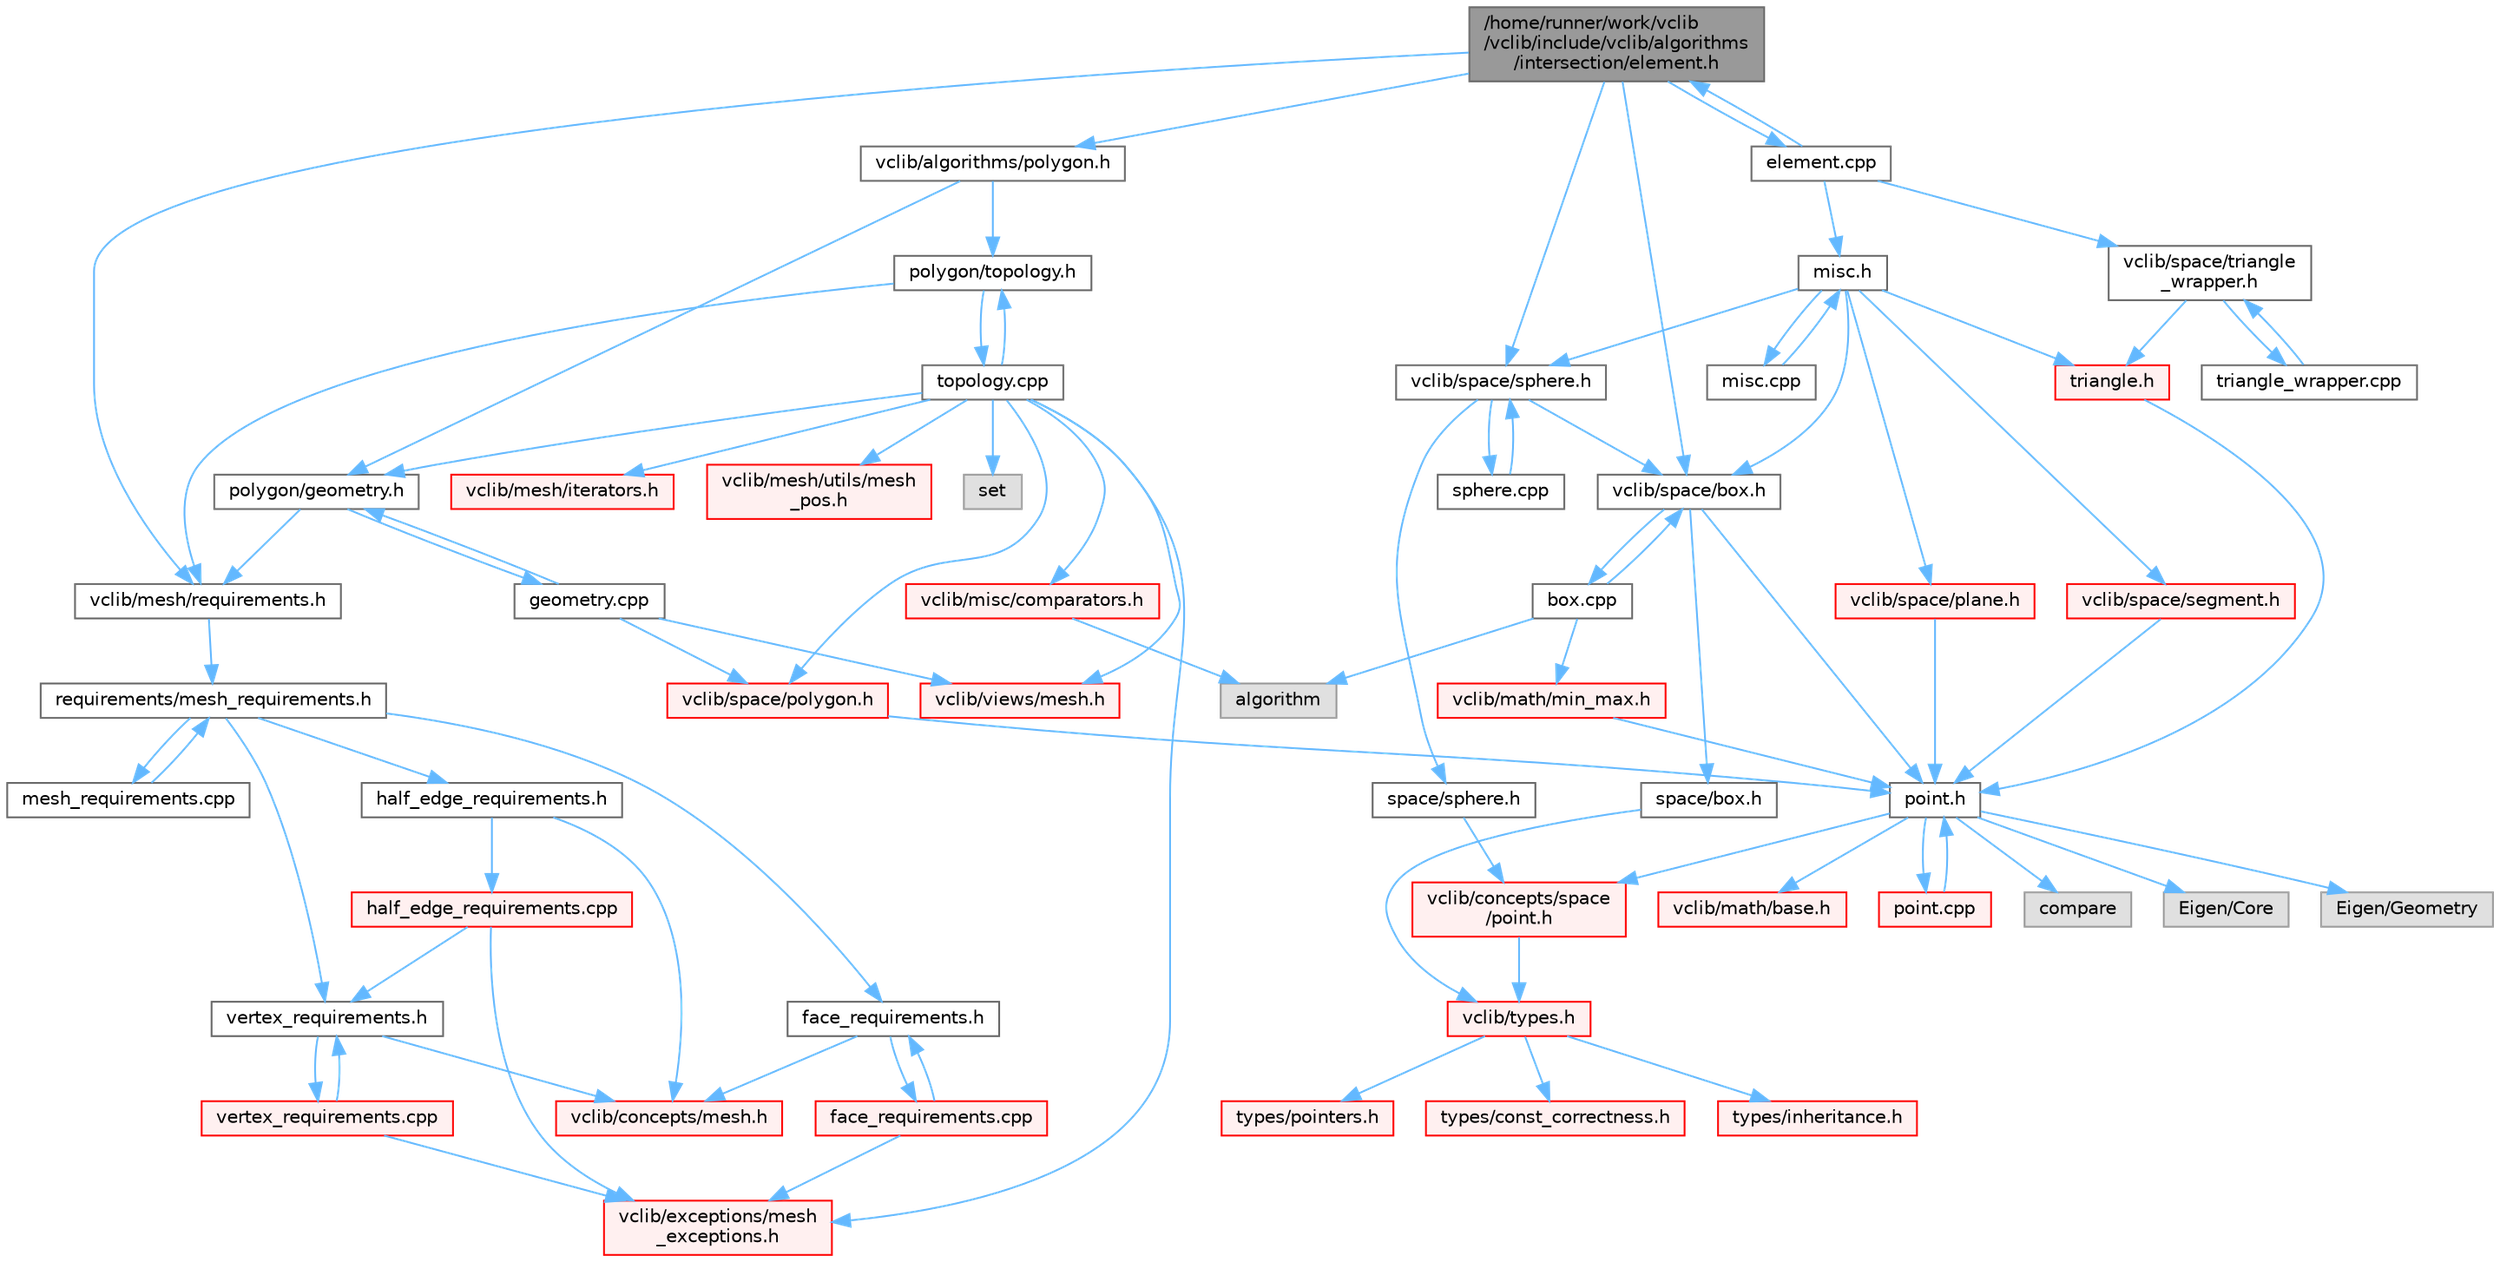 digraph "/home/runner/work/vclib/vclib/include/vclib/algorithms/intersection/element.h"
{
 // LATEX_PDF_SIZE
  bgcolor="transparent";
  edge [fontname=Helvetica,fontsize=10,labelfontname=Helvetica,labelfontsize=10];
  node [fontname=Helvetica,fontsize=10,shape=box,height=0.2,width=0.4];
  Node1 [label="/home/runner/work/vclib\l/vclib/include/vclib/algorithms\l/intersection/element.h",height=0.2,width=0.4,color="gray40", fillcolor="grey60", style="filled", fontcolor="black",tooltip=" "];
  Node1 -> Node2 [color="steelblue1",style="solid"];
  Node2 [label="vclib/algorithms/polygon.h",height=0.2,width=0.4,color="grey40", fillcolor="white", style="filled",URL="$algorithms_2polygon_8h.html",tooltip=" "];
  Node2 -> Node3 [color="steelblue1",style="solid"];
  Node3 [label="polygon/geometry.h",height=0.2,width=0.4,color="grey40", fillcolor="white", style="filled",URL="$geometry_8h.html",tooltip=" "];
  Node3 -> Node4 [color="steelblue1",style="solid"];
  Node4 [label="vclib/mesh/requirements.h",height=0.2,width=0.4,color="grey40", fillcolor="white", style="filled",URL="$requirements_8h.html",tooltip=" "];
  Node4 -> Node5 [color="steelblue1",style="solid"];
  Node5 [label="requirements/mesh_requirements.h",height=0.2,width=0.4,color="grey40", fillcolor="white", style="filled",URL="$mesh__requirements_8h.html",tooltip=" "];
  Node5 -> Node6 [color="steelblue1",style="solid"];
  Node6 [label="half_edge_requirements.h",height=0.2,width=0.4,color="grey40", fillcolor="white", style="filled",URL="$half__edge__requirements_8h.html",tooltip=" "];
  Node6 -> Node7 [color="steelblue1",style="solid"];
  Node7 [label="vclib/concepts/mesh.h",height=0.2,width=0.4,color="red", fillcolor="#FFF0F0", style="filled",URL="$concepts_2mesh_8h.html",tooltip=" "];
  Node6 -> Node68 [color="steelblue1",style="solid"];
  Node68 [label="half_edge_requirements.cpp",height=0.2,width=0.4,color="red", fillcolor="#FFF0F0", style="filled",URL="$half__edge__requirements_8cpp.html",tooltip=" "];
  Node68 -> Node69 [color="steelblue1",style="solid"];
  Node69 [label="vertex_requirements.h",height=0.2,width=0.4,color="grey40", fillcolor="white", style="filled",URL="$vertex__requirements_8h.html",tooltip=" "];
  Node69 -> Node7 [color="steelblue1",style="solid"];
  Node69 -> Node70 [color="steelblue1",style="solid"];
  Node70 [label="vertex_requirements.cpp",height=0.2,width=0.4,color="red", fillcolor="#FFF0F0", style="filled",URL="$vertex__requirements_8cpp.html",tooltip=" "];
  Node70 -> Node69 [color="steelblue1",style="solid"];
  Node70 -> Node71 [color="steelblue1",style="solid"];
  Node71 [label="vclib/exceptions/mesh\l_exceptions.h",height=0.2,width=0.4,color="red", fillcolor="#FFF0F0", style="filled",URL="$mesh__exceptions_8h.html",tooltip=" "];
  Node68 -> Node71 [color="steelblue1",style="solid"];
  Node5 -> Node150 [color="steelblue1",style="solid"];
  Node150 [label="face_requirements.h",height=0.2,width=0.4,color="grey40", fillcolor="white", style="filled",URL="$face__requirements_8h.html",tooltip=" "];
  Node150 -> Node7 [color="steelblue1",style="solid"];
  Node150 -> Node151 [color="steelblue1",style="solid"];
  Node151 [label="face_requirements.cpp",height=0.2,width=0.4,color="red", fillcolor="#FFF0F0", style="filled",URL="$face__requirements_8cpp.html",tooltip=" "];
  Node151 -> Node150 [color="steelblue1",style="solid"];
  Node151 -> Node71 [color="steelblue1",style="solid"];
  Node5 -> Node69 [color="steelblue1",style="solid"];
  Node5 -> Node175 [color="steelblue1",style="solid"];
  Node175 [label="mesh_requirements.cpp",height=0.2,width=0.4,color="grey40", fillcolor="white", style="filled",URL="$mesh__requirements_8cpp.html",tooltip=" "];
  Node175 -> Node5 [color="steelblue1",style="solid"];
  Node3 -> Node176 [color="steelblue1",style="solid"];
  Node176 [label="geometry.cpp",height=0.2,width=0.4,color="grey40", fillcolor="white", style="filled",URL="$geometry_8cpp.html",tooltip=" "];
  Node176 -> Node3 [color="steelblue1",style="solid"];
  Node176 -> Node177 [color="steelblue1",style="solid"];
  Node177 [label="vclib/space/polygon.h",height=0.2,width=0.4,color="red", fillcolor="#FFF0F0", style="filled",URL="$space_2polygon_8h.html",tooltip=" "];
  Node177 -> Node29 [color="steelblue1",style="solid"];
  Node29 [label="point.h",height=0.2,width=0.4,color="grey40", fillcolor="white", style="filled",URL="$space_2point_8h.html",tooltip=" "];
  Node29 -> Node30 [color="steelblue1",style="solid"];
  Node30 [label="compare",height=0.2,width=0.4,color="grey60", fillcolor="#E0E0E0", style="filled",tooltip=" "];
  Node29 -> Node31 [color="steelblue1",style="solid"];
  Node31 [label="Eigen/Core",height=0.2,width=0.4,color="grey60", fillcolor="#E0E0E0", style="filled",tooltip=" "];
  Node29 -> Node32 [color="steelblue1",style="solid"];
  Node32 [label="Eigen/Geometry",height=0.2,width=0.4,color="grey60", fillcolor="#E0E0E0", style="filled",tooltip=" "];
  Node29 -> Node33 [color="steelblue1",style="solid"];
  Node33 [label="vclib/concepts/space\l/point.h",height=0.2,width=0.4,color="red", fillcolor="#FFF0F0", style="filled",URL="$concepts_2space_2point_8h.html",tooltip=" "];
  Node33 -> Node12 [color="steelblue1",style="solid"];
  Node12 [label="vclib/types.h",height=0.2,width=0.4,color="red", fillcolor="#FFF0F0", style="filled",URL="$types_8h.html",tooltip=" "];
  Node12 -> Node13 [color="steelblue1",style="solid"];
  Node13 [label="types/const_correctness.h",height=0.2,width=0.4,color="red", fillcolor="#FFF0F0", style="filled",URL="$types_2const__correctness_8h.html",tooltip=" "];
  Node12 -> Node15 [color="steelblue1",style="solid"];
  Node15 [label="types/inheritance.h",height=0.2,width=0.4,color="red", fillcolor="#FFF0F0", style="filled",URL="$inheritance_8h.html",tooltip=" "];
  Node12 -> Node16 [color="steelblue1",style="solid"];
  Node16 [label="types/pointers.h",height=0.2,width=0.4,color="red", fillcolor="#FFF0F0", style="filled",URL="$types_2pointers_8h.html",tooltip=" "];
  Node29 -> Node36 [color="steelblue1",style="solid"];
  Node36 [label="vclib/math/base.h",height=0.2,width=0.4,color="red", fillcolor="#FFF0F0", style="filled",URL="$math_2base_8h.html",tooltip=" "];
  Node29 -> Node39 [color="steelblue1",style="solid"];
  Node39 [label="point.cpp",height=0.2,width=0.4,color="red", fillcolor="#FFF0F0", style="filled",URL="$point_8cpp.html",tooltip=" "];
  Node39 -> Node29 [color="steelblue1",style="solid"];
  Node176 -> Node190 [color="steelblue1",style="solid"];
  Node190 [label="vclib/views/mesh.h",height=0.2,width=0.4,color="red", fillcolor="#FFF0F0", style="filled",URL="$views_2mesh_8h.html",tooltip=" "];
  Node2 -> Node210 [color="steelblue1",style="solid"];
  Node210 [label="polygon/topology.h",height=0.2,width=0.4,color="grey40", fillcolor="white", style="filled",URL="$polygon_2topology_8h.html",tooltip=" "];
  Node210 -> Node4 [color="steelblue1",style="solid"];
  Node210 -> Node211 [color="steelblue1",style="solid"];
  Node211 [label="topology.cpp",height=0.2,width=0.4,color="grey40", fillcolor="white", style="filled",URL="$polygon_2topology_8cpp.html",tooltip=" "];
  Node211 -> Node210 [color="steelblue1",style="solid"];
  Node211 -> Node212 [color="steelblue1",style="solid"];
  Node212 [label="set",height=0.2,width=0.4,color="grey60", fillcolor="#E0E0E0", style="filled",tooltip=" "];
  Node211 -> Node71 [color="steelblue1",style="solid"];
  Node211 -> Node213 [color="steelblue1",style="solid"];
  Node213 [label="vclib/mesh/iterators.h",height=0.2,width=0.4,color="red", fillcolor="#FFF0F0", style="filled",URL="$mesh_2iterators_8h.html",tooltip=" "];
  Node211 -> Node217 [color="steelblue1",style="solid"];
  Node217 [label="vclib/mesh/utils/mesh\l_pos.h",height=0.2,width=0.4,color="red", fillcolor="#FFF0F0", style="filled",URL="$mesh__pos_8h.html",tooltip=" "];
  Node211 -> Node190 [color="steelblue1",style="solid"];
  Node211 -> Node219 [color="steelblue1",style="solid"];
  Node219 [label="vclib/misc/comparators.h",height=0.2,width=0.4,color="red", fillcolor="#FFF0F0", style="filled",URL="$comparators_8h.html",tooltip=" "];
  Node219 -> Node89 [color="steelblue1",style="solid"];
  Node89 [label="algorithm",height=0.2,width=0.4,color="grey60", fillcolor="#E0E0E0", style="filled",tooltip=" "];
  Node211 -> Node177 [color="steelblue1",style="solid"];
  Node211 -> Node3 [color="steelblue1",style="solid"];
  Node1 -> Node4 [color="steelblue1",style="solid"];
  Node1 -> Node221 [color="steelblue1",style="solid"];
  Node221 [label="vclib/space/box.h",height=0.2,width=0.4,color="grey40", fillcolor="white", style="filled",URL="$space_2box_8h.html",tooltip=" "];
  Node221 -> Node196 [color="steelblue1",style="solid"];
  Node196 [label="space/box.h",height=0.2,width=0.4,color="grey40", fillcolor="white", style="filled",URL="$concepts_2space_2box_8h.html",tooltip=" "];
  Node196 -> Node12 [color="steelblue1",style="solid"];
  Node221 -> Node29 [color="steelblue1",style="solid"];
  Node221 -> Node222 [color="steelblue1",style="solid"];
  Node222 [label="box.cpp",height=0.2,width=0.4,color="grey40", fillcolor="white", style="filled",URL="$box_8cpp.html",tooltip=" "];
  Node222 -> Node221 [color="steelblue1",style="solid"];
  Node222 -> Node89 [color="steelblue1",style="solid"];
  Node222 -> Node223 [color="steelblue1",style="solid"];
  Node223 [label="vclib/math/min_max.h",height=0.2,width=0.4,color="red", fillcolor="#FFF0F0", style="filled",URL="$min__max_8h.html",tooltip=" "];
  Node223 -> Node29 [color="steelblue1",style="solid"];
  Node1 -> Node225 [color="steelblue1",style="solid"];
  Node225 [label="vclib/space/sphere.h",height=0.2,width=0.4,color="grey40", fillcolor="white", style="filled",URL="$space_2sphere_8h.html",tooltip=" "];
  Node225 -> Node200 [color="steelblue1",style="solid"];
  Node200 [label="space/sphere.h",height=0.2,width=0.4,color="grey40", fillcolor="white", style="filled",URL="$concepts_2space_2sphere_8h.html",tooltip=" "];
  Node200 -> Node33 [color="steelblue1",style="solid"];
  Node225 -> Node221 [color="steelblue1",style="solid"];
  Node225 -> Node226 [color="steelblue1",style="solid"];
  Node226 [label="sphere.cpp",height=0.2,width=0.4,color="grey40", fillcolor="white", style="filled",URL="$space_2sphere_8cpp.html",tooltip=" "];
  Node226 -> Node225 [color="steelblue1",style="solid"];
  Node1 -> Node227 [color="steelblue1",style="solid"];
  Node227 [label="element.cpp",height=0.2,width=0.4,color="grey40", fillcolor="white", style="filled",URL="$algorithms_2intersection_2element_8cpp.html",tooltip=" "];
  Node227 -> Node1 [color="steelblue1",style="solid"];
  Node227 -> Node228 [color="steelblue1",style="solid"];
  Node228 [label="misc.h",height=0.2,width=0.4,color="grey40", fillcolor="white", style="filled",URL="$intersection_2misc_8h.html",tooltip=" "];
  Node228 -> Node221 [color="steelblue1",style="solid"];
  Node228 -> Node229 [color="steelblue1",style="solid"];
  Node229 [label="vclib/space/plane.h",height=0.2,width=0.4,color="red", fillcolor="#FFF0F0", style="filled",URL="$space_2plane_8h.html",tooltip=" "];
  Node229 -> Node29 [color="steelblue1",style="solid"];
  Node228 -> Node233 [color="steelblue1",style="solid"];
  Node233 [label="vclib/space/segment.h",height=0.2,width=0.4,color="red", fillcolor="#FFF0F0", style="filled",URL="$space_2segment_8h.html",tooltip=" "];
  Node233 -> Node29 [color="steelblue1",style="solid"];
  Node228 -> Node225 [color="steelblue1",style="solid"];
  Node228 -> Node186 [color="steelblue1",style="solid"];
  Node186 [label="triangle.h",height=0.2,width=0.4,color="red", fillcolor="#FFF0F0", style="filled",URL="$space_2triangle_8h.html",tooltip=" "];
  Node186 -> Node29 [color="steelblue1",style="solid"];
  Node228 -> Node235 [color="steelblue1",style="solid"];
  Node235 [label="misc.cpp",height=0.2,width=0.4,color="grey40", fillcolor="white", style="filled",URL="$intersection_2misc_8cpp.html",tooltip=" "];
  Node235 -> Node228 [color="steelblue1",style="solid"];
  Node227 -> Node236 [color="steelblue1",style="solid"];
  Node236 [label="vclib/space/triangle\l_wrapper.h",height=0.2,width=0.4,color="grey40", fillcolor="white", style="filled",URL="$triangle__wrapper_8h.html",tooltip=" "];
  Node236 -> Node186 [color="steelblue1",style="solid"];
  Node236 -> Node237 [color="steelblue1",style="solid"];
  Node237 [label="triangle_wrapper.cpp",height=0.2,width=0.4,color="grey40", fillcolor="white", style="filled",URL="$triangle__wrapper_8cpp.html",tooltip=" "];
  Node237 -> Node236 [color="steelblue1",style="solid"];
}
